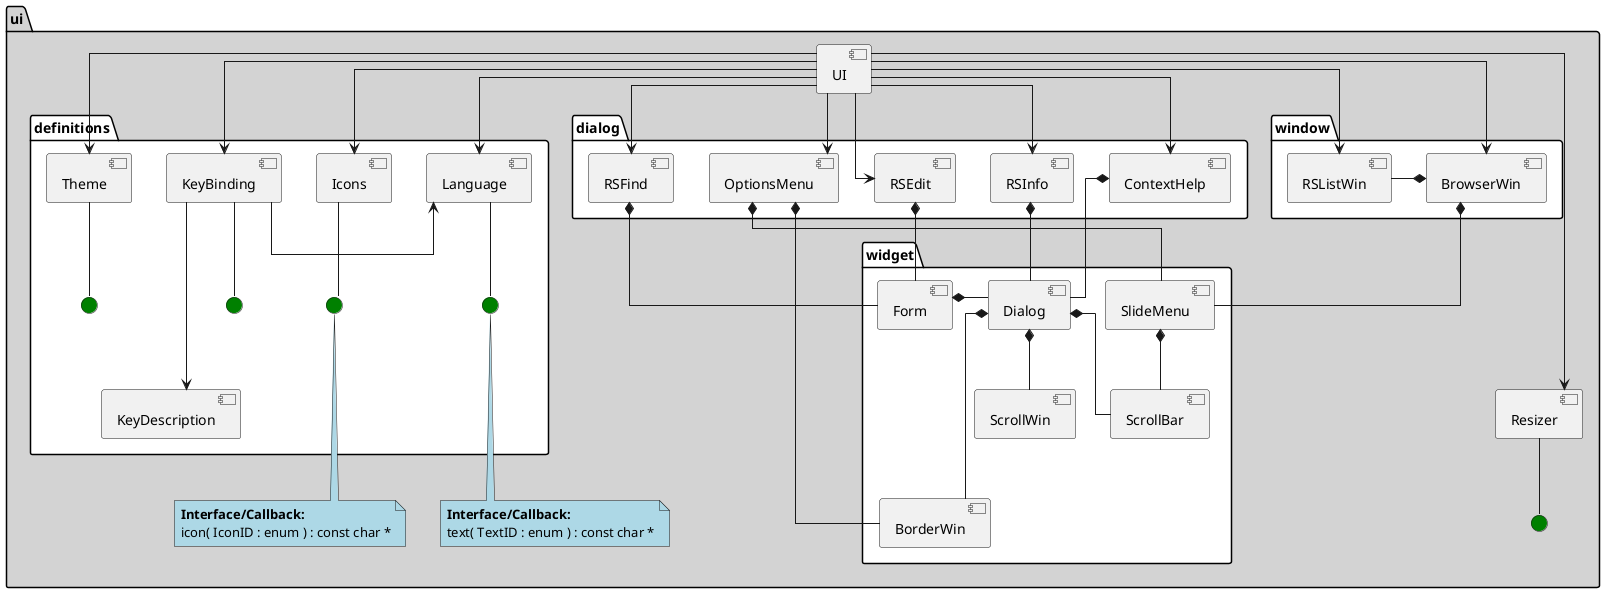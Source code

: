 @startuml
skinparam linetype ortho
'skinparam linetype polyline

package ui #lightgrey {
    component UI
    component Resizer
    interface " " as iResizer #green

    Resizer -- iResizer
    UI ----> Resizer

'    note top of iResizer : Used by all <b>dialog</b>s and <b>window</b>s

    package definitions #white {
        component Language
        component KeyDescription
        component KeyBinding
        component Theme
        component Icons
        interface " " as iLanguage #green
        interface " " as iTheme #green
        interface " " as iKeyBinding #green
        interface " " as iIcons #green

        Language -down- iLanguage
        Theme -down- iTheme
        KeyBinding -down- iKeyBinding
        Icons -down- iIcons

        KeyBinding ---> KeyDescription
        KeyBinding -> Language
    }

    UI --> KeyBinding
    UI --> Language
    UI --> Icons
    UI --> Theme

    package widget #white {
        component BorderWin
        component ScrollBar
        component SlideMenu
        component Dialog
        component ScrollWin
        component Form

        Dialog    *-- ScrollWin
        Dialog    *-- ScrollBar
        Dialog    *--- BorderWin
        SlideMenu *-- ScrollBar
        Form      *-right- Dialog
    }


    package window #white {

        component RSListWin
        component BrowserWin

        BrowserWin *-left- RSListWin
    }

    package dialog #white {
        component ContextHelp
        component RSFind
        component RSInfo
        component RSEdit
        component OptionsMenu

        ContextHelp *-- Dialog
    }

'    dialog -[#purple]--( iKeyBinding
'    dialog -[#purple]--( iResizer


    BrowserWin  *-- SlideMenu
    OptionsMenu *-- SlideMenu
    RSFind      *-- Form
    RSInfo      *-- Dialog
    RSEdit      *-- Form
    OptionsMenu *-- BorderWin

    UI      --> OptionsMenu
    UI      --> ContextHelp
    UI      --> RSFind
    UI      --> RSInfo
    UI      --> RSEdit
    UI      --> RSListWin
    UI      --> BrowserWin



    note "**Interface/Callback:**\ntext( TextID : enum ) : const char *" as LanguageCB #lightblue
    note "**Interface/Callback:**\nicon( IconID : enum ) : const char *" as IconCB #lightblue
'    note "**Interface/Callback:**\nattribute( RegionID : enum ) : int" as ThemeCB #lightblue
'    note "**Interface/Callback:**\ngetAction( ContextID: enum, Key: int ) : ActionID" as KeyBindingCB #lightblue

    LanguageCB .up[#blue]..> iLanguage
    IconCB .up[#blue]..> iIcons
'    ThemeCB .[#blue].> Theme
'    KeyBindingCB .[#blue].> KeyBinding
}

@enduml